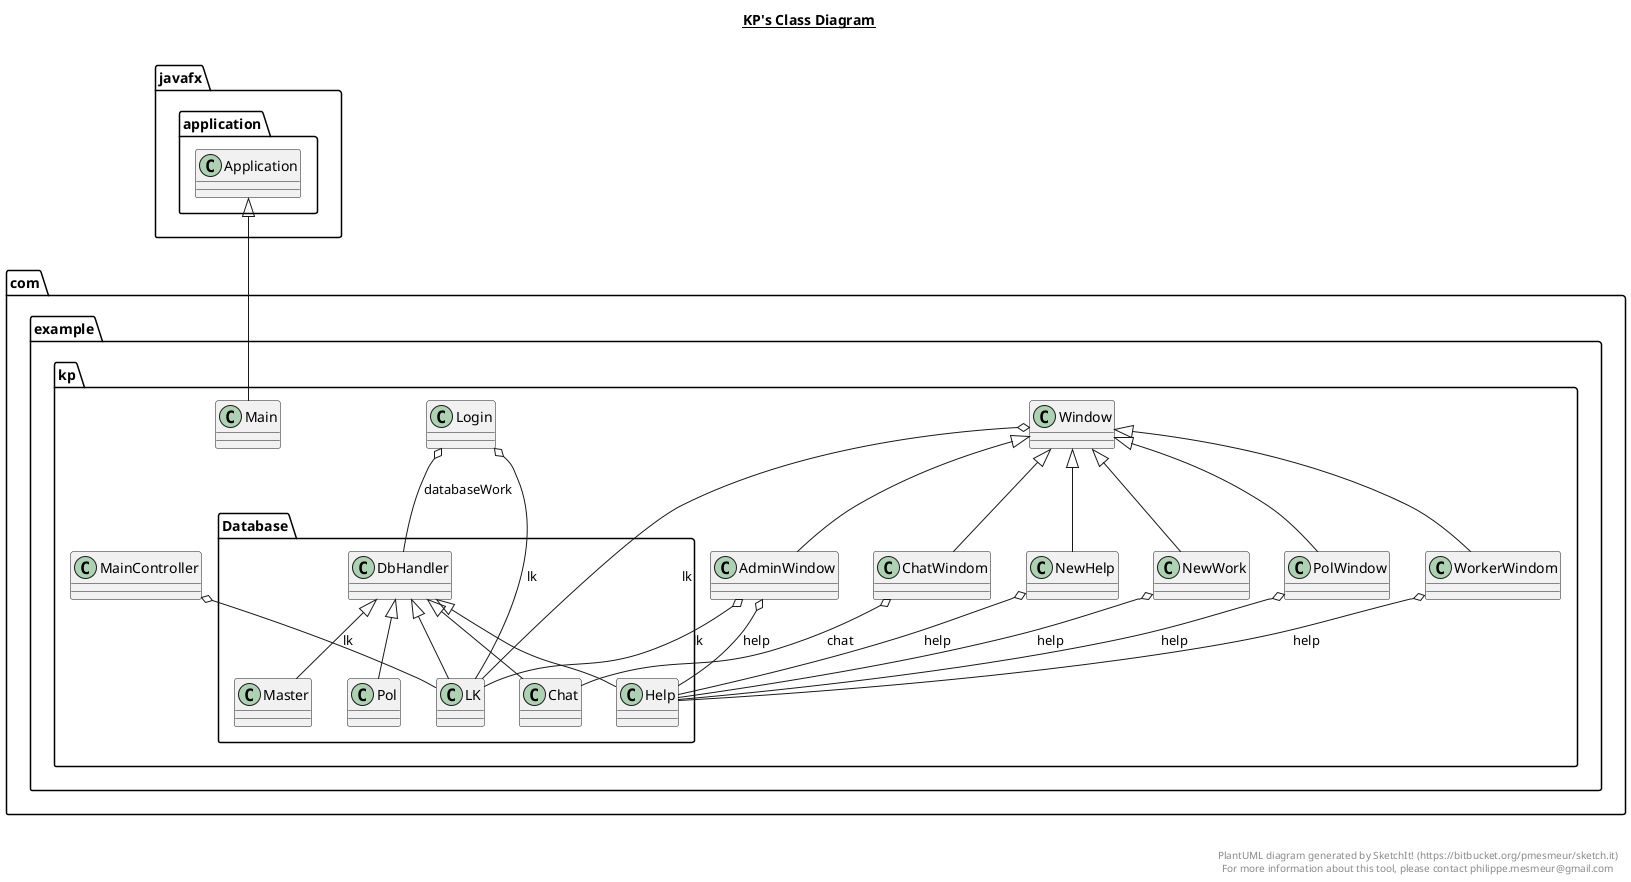 @startuml

title __KP's Class Diagram__\n















































  


  com.example.kp.AdminWindow -up-|> com.example.kp.Window
  com.example.kp.AdminWindow o-- com.example.kp.Database.Help : help
  com.example.kp.AdminWindow o-- com.example.kp.Database.LK : lk

  com.example.kp.ChatWindom -up-|> com.example.kp.Window
  com.example.kp.ChatWindom o-- com.example.kp.Database.Chat : chat
  com.example.kp.Login o-- com.example.kp.Database.DbHandler : databaseWork
  com.example.kp.Login o-- com.example.kp.Database.LK : lk
  com.example.kp.Main -up-|> javafx.application.Application
  com.example.kp.MainController o-- com.example.kp.Database.LK : lk

  com.example.kp.NewHelp -up-|> com.example.kp.Window
  com.example.kp.NewHelp o-- com.example.kp.Database.Help : help

  com.example.kp.NewWork -up-|> com.example.kp.Window
  com.example.kp.NewWork o-- com.example.kp.Database.Help : help

  com.example.kp.PolWindow -up-|> com.example.kp.Window
  com.example.kp.PolWindow o-- com.example.kp.Database.Help : help
  com.example.kp.Window o-- com.example.kp.Database.LK : lk

  com.example.kp.WorkerWindom -up-|> com.example.kp.Window
  com.example.kp.WorkerWindom o-- com.example.kp.Database.Help : help
  com.example.kp.Database.Chat -up-|> com.example.kp.Database.DbHandler
    com.example.kp.Database.Help -up-|> com.example.kp.Database.DbHandler
    com.example.kp.Database.LK -up-|> com.example.kp.Database.DbHandler
    com.example.kp.Database.Master -up-|> com.example.kp.Database.DbHandler
    com.example.kp.Database.Pol -up-|> com.example.kp.Database.DbHandler


right footer


PlantUML diagram generated by SketchIt! (https://bitbucket.org/pmesmeur/sketch.it)
For more information about this tool, please contact philippe.mesmeur@gmail.com
endfooter

@enduml
